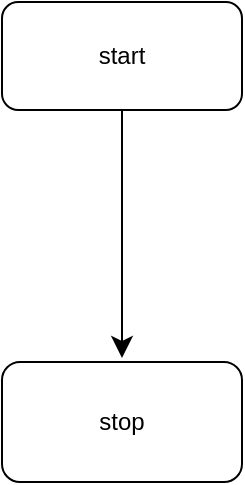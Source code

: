 <mxfile version="22.1.22" type="embed">
  <diagram name="Page-1" id="a98_UPNlmupP_jTm19mI">
    <mxGraphModel dx="707" dy="1112" grid="0" gridSize="10" guides="1" tooltips="1" connect="1" arrows="1" fold="1" page="0" pageScale="1" pageWidth="827" pageHeight="1169" math="0" shadow="0">
      <root>
        <mxCell id="0" />
        <mxCell id="1" parent="0" />
        <mxCell id="oWYcPr78jMC2Y4sFl2ww-2" style="edgeStyle=none;curved=1;rounded=0;orthogonalLoop=1;jettySize=auto;html=1;exitX=0.5;exitY=1;exitDx=0;exitDy=0;fontSize=12;startSize=8;endSize=8;" parent="1" source="oWYcPr78jMC2Y4sFl2ww-1" edge="1">
          <mxGeometry relative="1" as="geometry">
            <mxPoint x="168" y="165" as="targetPoint" />
          </mxGeometry>
        </mxCell>
        <mxCell id="oWYcPr78jMC2Y4sFl2ww-1" value="start" style="rounded=1;whiteSpace=wrap;html=1;" parent="1" vertex="1">
          <mxGeometry x="108" y="-13" width="120" height="54" as="geometry" />
        </mxCell>
        <mxCell id="oWYcPr78jMC2Y4sFl2ww-3" value="stop" style="rounded=1;whiteSpace=wrap;html=1;" parent="1" vertex="1">
          <mxGeometry x="108" y="167" width="120" height="60" as="geometry" />
        </mxCell>
      </root>
    </mxGraphModel>
  </diagram>
</mxfile>
